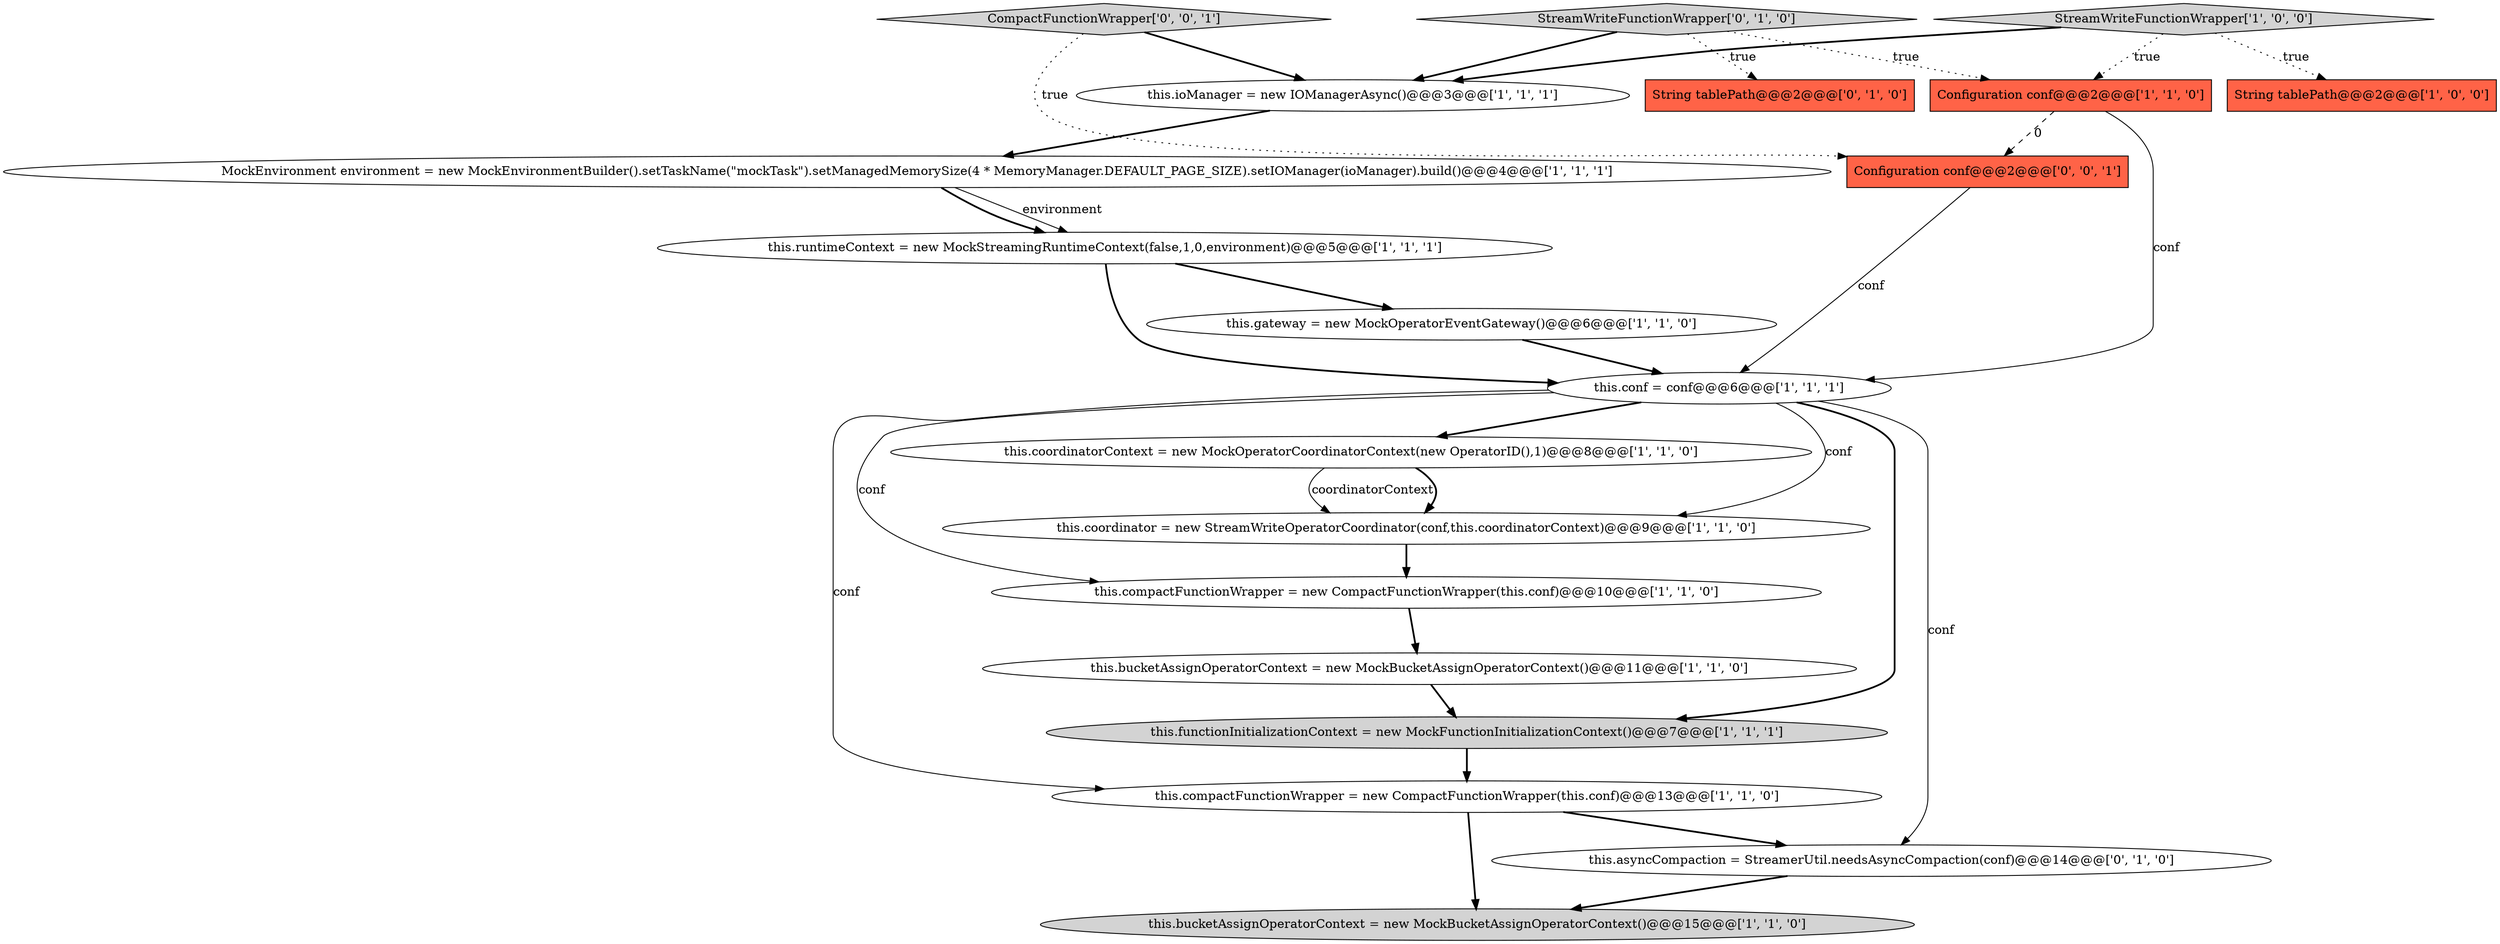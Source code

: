 digraph {
14 [style = filled, label = "this.functionInitializationContext = new MockFunctionInitializationContext()@@@7@@@['1', '1', '1']", fillcolor = lightgray, shape = ellipse image = "AAA0AAABBB1BBB"];
19 [style = filled, label = "Configuration conf@@@2@@@['0', '0', '1']", fillcolor = tomato, shape = box image = "AAA0AAABBB3BBB"];
17 [style = filled, label = "StreamWriteFunctionWrapper['0', '1', '0']", fillcolor = lightgray, shape = diamond image = "AAA0AAABBB2BBB"];
5 [style = filled, label = "this.bucketAssignOperatorContext = new MockBucketAssignOperatorContext()@@@15@@@['1', '1', '0']", fillcolor = lightgray, shape = ellipse image = "AAA0AAABBB1BBB"];
3 [style = filled, label = "String tablePath@@@2@@@['1', '0', '0']", fillcolor = tomato, shape = box image = "AAA0AAABBB1BBB"];
2 [style = filled, label = "this.compactFunctionWrapper = new CompactFunctionWrapper(this.conf)@@@13@@@['1', '1', '0']", fillcolor = white, shape = ellipse image = "AAA0AAABBB1BBB"];
15 [style = filled, label = "String tablePath@@@2@@@['0', '1', '0']", fillcolor = tomato, shape = box image = "AAA0AAABBB2BBB"];
11 [style = filled, label = "MockEnvironment environment = new MockEnvironmentBuilder().setTaskName(\"mockTask\").setManagedMemorySize(4 * MemoryManager.DEFAULT_PAGE_SIZE).setIOManager(ioManager).build()@@@4@@@['1', '1', '1']", fillcolor = white, shape = ellipse image = "AAA0AAABBB1BBB"];
0 [style = filled, label = "this.coordinatorContext = new MockOperatorCoordinatorContext(new OperatorID(),1)@@@8@@@['1', '1', '0']", fillcolor = white, shape = ellipse image = "AAA0AAABBB1BBB"];
18 [style = filled, label = "CompactFunctionWrapper['0', '0', '1']", fillcolor = lightgray, shape = diamond image = "AAA0AAABBB3BBB"];
13 [style = filled, label = "this.bucketAssignOperatorContext = new MockBucketAssignOperatorContext()@@@11@@@['1', '1', '0']", fillcolor = white, shape = ellipse image = "AAA0AAABBB1BBB"];
1 [style = filled, label = "this.coordinator = new StreamWriteOperatorCoordinator(conf,this.coordinatorContext)@@@9@@@['1', '1', '0']", fillcolor = white, shape = ellipse image = "AAA0AAABBB1BBB"];
8 [style = filled, label = "this.conf = conf@@@6@@@['1', '1', '1']", fillcolor = white, shape = ellipse image = "AAA0AAABBB1BBB"];
10 [style = filled, label = "this.runtimeContext = new MockStreamingRuntimeContext(false,1,0,environment)@@@5@@@['1', '1', '1']", fillcolor = white, shape = ellipse image = "AAA0AAABBB1BBB"];
12 [style = filled, label = "this.ioManager = new IOManagerAsync()@@@3@@@['1', '1', '1']", fillcolor = white, shape = ellipse image = "AAA0AAABBB1BBB"];
6 [style = filled, label = "Configuration conf@@@2@@@['1', '1', '0']", fillcolor = tomato, shape = box image = "AAA0AAABBB1BBB"];
16 [style = filled, label = "this.asyncCompaction = StreamerUtil.needsAsyncCompaction(conf)@@@14@@@['0', '1', '0']", fillcolor = white, shape = ellipse image = "AAA1AAABBB2BBB"];
7 [style = filled, label = "StreamWriteFunctionWrapper['1', '0', '0']", fillcolor = lightgray, shape = diamond image = "AAA0AAABBB1BBB"];
9 [style = filled, label = "this.compactFunctionWrapper = new CompactFunctionWrapper(this.conf)@@@10@@@['1', '1', '0']", fillcolor = white, shape = ellipse image = "AAA0AAABBB1BBB"];
4 [style = filled, label = "this.gateway = new MockOperatorEventGateway()@@@6@@@['1', '1', '0']", fillcolor = white, shape = ellipse image = "AAA0AAABBB1BBB"];
11->10 [style = solid, label="environment"];
8->14 [style = bold, label=""];
8->2 [style = solid, label="conf"];
6->8 [style = solid, label="conf"];
1->9 [style = bold, label=""];
8->0 [style = bold, label=""];
2->5 [style = bold, label=""];
9->13 [style = bold, label=""];
10->8 [style = bold, label=""];
0->1 [style = solid, label="coordinatorContext"];
17->12 [style = bold, label=""];
4->8 [style = bold, label=""];
19->8 [style = solid, label="conf"];
8->9 [style = solid, label="conf"];
0->1 [style = bold, label=""];
8->1 [style = solid, label="conf"];
17->15 [style = dotted, label="true"];
11->10 [style = bold, label=""];
7->12 [style = bold, label=""];
10->4 [style = bold, label=""];
18->19 [style = dotted, label="true"];
17->6 [style = dotted, label="true"];
16->5 [style = bold, label=""];
14->2 [style = bold, label=""];
2->16 [style = bold, label=""];
12->11 [style = bold, label=""];
18->12 [style = bold, label=""];
6->19 [style = dashed, label="0"];
13->14 [style = bold, label=""];
7->3 [style = dotted, label="true"];
8->16 [style = solid, label="conf"];
7->6 [style = dotted, label="true"];
}
